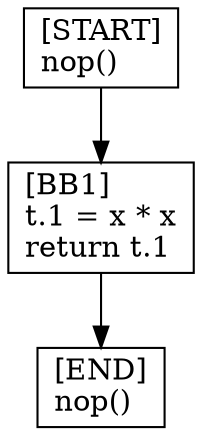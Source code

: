 digraph {
  node [shape=box]
  END [label="[END]\lnop()\l"];
  START [label="[START]\lnop()\l"];
  BB1 [label="[BB1]\lt.1 = x * x\lreturn t.1\l"];
  BB1 -> END;
  START -> BB1;
}
